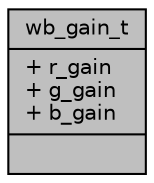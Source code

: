 digraph "wb_gain_t"
{
 // INTERACTIVE_SVG=YES
 // LATEX_PDF_SIZE
  bgcolor="transparent";
  edge [fontname="Helvetica",fontsize="10",labelfontname="Helvetica",labelfontsize="10"];
  node [fontname="Helvetica",fontsize="10",shape=record];
  Node1 [label="{wb_gain_t\n|+ r_gain\l+ g_gain\l+ b_gain\l|}",height=0.2,width=0.4,color="black", fillcolor="grey75", style="filled", fontcolor="black",tooltip="Description of wb_gain."];
}
